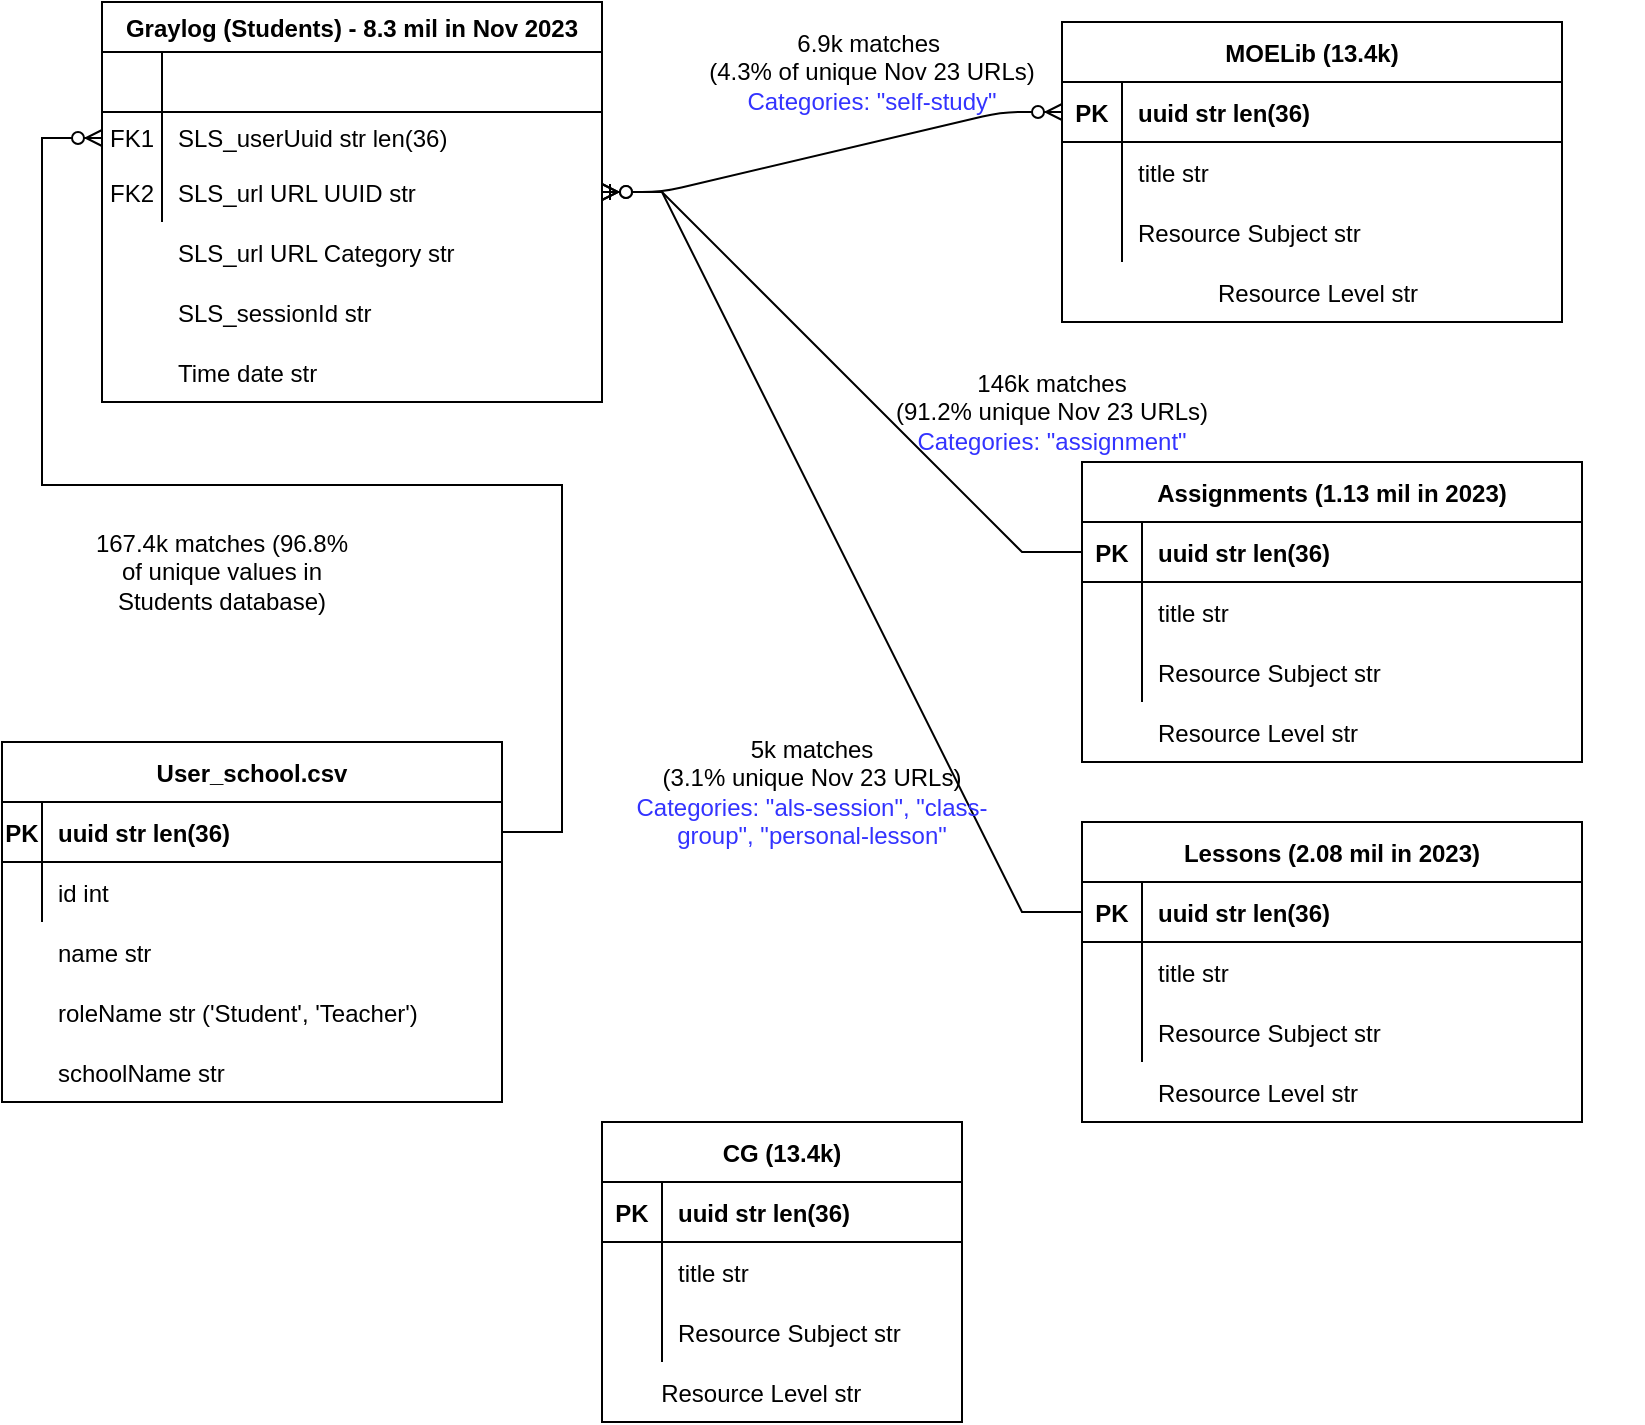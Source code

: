 <mxfile version="24.7.7" pages="2">
  <diagram id="R2lEEEUBdFMjLlhIrx00" name="Page-1">
    <mxGraphModel dx="1434" dy="746" grid="1" gridSize="10" guides="1" tooltips="1" connect="1" arrows="1" fold="1" page="1" pageScale="1" pageWidth="850" pageHeight="1100" math="0" shadow="0" extFonts="Permanent Marker^https://fonts.googleapis.com/css?family=Permanent+Marker">
      <root>
        <mxCell id="0" />
        <mxCell id="1" parent="0" />
        <mxCell id="C-vyLk0tnHw3VtMMgP7b-12" value="" style="edgeStyle=entityRelationEdgeStyle;endArrow=ERzeroToMany;startArrow=ERone;endFill=1;startFill=0;exitX=1;exitY=0.5;exitDx=0;exitDy=0;" parent="1" source="C-vyLk0tnHw3VtMMgP7b-9" target="C-vyLk0tnHw3VtMMgP7b-14" edge="1">
          <mxGeometry width="100" height="100" relative="1" as="geometry">
            <mxPoint x="70" y="180" as="sourcePoint" />
            <mxPoint x="500" y="220" as="targetPoint" />
          </mxGeometry>
        </mxCell>
        <mxCell id="C-vyLk0tnHw3VtMMgP7b-2" value="Graylog (Students) - 8.3 mil in Nov 2023" style="shape=table;startSize=25;container=1;collapsible=1;childLayout=tableLayout;fixedRows=1;rowLines=0;fontStyle=1;align=center;resizeLast=1;" parent="1" vertex="1">
          <mxGeometry x="80" y="20" width="250" height="200" as="geometry" />
        </mxCell>
        <mxCell id="C-vyLk0tnHw3VtMMgP7b-3" value="" style="shape=partialRectangle;collapsible=0;dropTarget=0;pointerEvents=0;fillColor=none;points=[[0,0.5],[1,0.5]];portConstraint=eastwest;top=0;left=0;right=0;bottom=1;" parent="C-vyLk0tnHw3VtMMgP7b-2" vertex="1">
          <mxGeometry y="25" width="250" height="30" as="geometry" />
        </mxCell>
        <mxCell id="C-vyLk0tnHw3VtMMgP7b-4" value="" style="shape=partialRectangle;overflow=hidden;connectable=0;fillColor=none;top=0;left=0;bottom=0;right=0;fontStyle=1;" parent="C-vyLk0tnHw3VtMMgP7b-3" vertex="1">
          <mxGeometry width="30" height="30" as="geometry">
            <mxRectangle width="30" height="30" as="alternateBounds" />
          </mxGeometry>
        </mxCell>
        <mxCell id="C-vyLk0tnHw3VtMMgP7b-5" value="" style="shape=partialRectangle;overflow=hidden;connectable=0;fillColor=none;top=0;left=0;bottom=0;right=0;align=left;spacingLeft=6;fontStyle=5;" parent="C-vyLk0tnHw3VtMMgP7b-3" vertex="1">
          <mxGeometry x="30" width="220" height="30" as="geometry">
            <mxRectangle width="220" height="30" as="alternateBounds" />
          </mxGeometry>
        </mxCell>
        <mxCell id="C-vyLk0tnHw3VtMMgP7b-6" value="" style="shape=partialRectangle;collapsible=0;dropTarget=0;pointerEvents=0;fillColor=none;points=[[0,0.5],[1,0.5]];portConstraint=eastwest;top=0;left=0;right=0;bottom=0;" parent="C-vyLk0tnHw3VtMMgP7b-2" vertex="1">
          <mxGeometry y="55" width="250" height="25" as="geometry" />
        </mxCell>
        <mxCell id="C-vyLk0tnHw3VtMMgP7b-7" value="FK1" style="shape=partialRectangle;overflow=hidden;connectable=0;fillColor=none;top=0;left=0;bottom=0;right=0;" parent="C-vyLk0tnHw3VtMMgP7b-6" vertex="1">
          <mxGeometry width="30" height="25" as="geometry">
            <mxRectangle width="30" height="25" as="alternateBounds" />
          </mxGeometry>
        </mxCell>
        <mxCell id="C-vyLk0tnHw3VtMMgP7b-8" value="SLS_userUuid str len(36)" style="shape=partialRectangle;overflow=hidden;connectable=0;fillColor=none;top=0;left=0;bottom=0;right=0;align=left;spacingLeft=6;" parent="C-vyLk0tnHw3VtMMgP7b-6" vertex="1">
          <mxGeometry x="30" width="220" height="25" as="geometry">
            <mxRectangle width="220" height="25" as="alternateBounds" />
          </mxGeometry>
        </mxCell>
        <mxCell id="C-vyLk0tnHw3VtMMgP7b-9" value="" style="shape=partialRectangle;collapsible=0;dropTarget=0;pointerEvents=0;fillColor=none;points=[[0,0.5],[1,0.5]];portConstraint=eastwest;top=0;left=0;right=0;bottom=0;" parent="C-vyLk0tnHw3VtMMgP7b-2" vertex="1">
          <mxGeometry y="80" width="250" height="30" as="geometry" />
        </mxCell>
        <mxCell id="C-vyLk0tnHw3VtMMgP7b-10" value="FK2" style="shape=partialRectangle;overflow=hidden;connectable=0;fillColor=none;top=0;left=0;bottom=0;right=0;" parent="C-vyLk0tnHw3VtMMgP7b-9" vertex="1">
          <mxGeometry width="30" height="30" as="geometry">
            <mxRectangle width="30" height="30" as="alternateBounds" />
          </mxGeometry>
        </mxCell>
        <mxCell id="C-vyLk0tnHw3VtMMgP7b-11" value="SLS_url URL UUID str" style="shape=partialRectangle;overflow=hidden;connectable=0;fillColor=none;top=0;left=0;bottom=0;right=0;align=left;spacingLeft=6;" parent="C-vyLk0tnHw3VtMMgP7b-9" vertex="1">
          <mxGeometry x="30" width="220" height="30" as="geometry">
            <mxRectangle width="220" height="30" as="alternateBounds" />
          </mxGeometry>
        </mxCell>
        <mxCell id="UngdxI9Ht1jqLDIl4056-7" value="" style="group" parent="1" vertex="1" connectable="0">
          <mxGeometry x="30" y="390" width="250" height="180" as="geometry" />
        </mxCell>
        <mxCell id="C-vyLk0tnHw3VtMMgP7b-23" value="User_school.csv" style="shape=table;startSize=30;container=1;collapsible=1;childLayout=tableLayout;fixedRows=1;rowLines=0;fontStyle=1;align=center;resizeLast=1;" parent="UngdxI9Ht1jqLDIl4056-7" vertex="1">
          <mxGeometry width="250" height="180" as="geometry" />
        </mxCell>
        <mxCell id="C-vyLk0tnHw3VtMMgP7b-24" value="" style="shape=partialRectangle;collapsible=0;dropTarget=0;pointerEvents=0;fillColor=none;points=[[0,0.5],[1,0.5]];portConstraint=eastwest;top=0;left=0;right=0;bottom=1;" parent="C-vyLk0tnHw3VtMMgP7b-23" vertex="1">
          <mxGeometry y="30" width="250" height="30" as="geometry" />
        </mxCell>
        <mxCell id="C-vyLk0tnHw3VtMMgP7b-25" value="PK" style="shape=partialRectangle;overflow=hidden;connectable=0;fillColor=none;top=0;left=0;bottom=0;right=0;fontStyle=1;" parent="C-vyLk0tnHw3VtMMgP7b-24" vertex="1">
          <mxGeometry width="20" height="30" as="geometry">
            <mxRectangle width="20" height="30" as="alternateBounds" />
          </mxGeometry>
        </mxCell>
        <mxCell id="C-vyLk0tnHw3VtMMgP7b-26" value="uuid str len(36)" style="shape=partialRectangle;overflow=hidden;connectable=0;fillColor=none;top=0;left=0;bottom=0;right=0;align=left;spacingLeft=6;fontStyle=1;" parent="C-vyLk0tnHw3VtMMgP7b-24" vertex="1">
          <mxGeometry x="20" width="230" height="30" as="geometry">
            <mxRectangle width="230" height="30" as="alternateBounds" />
          </mxGeometry>
        </mxCell>
        <mxCell id="C-vyLk0tnHw3VtMMgP7b-27" value="" style="shape=partialRectangle;collapsible=0;dropTarget=0;pointerEvents=0;fillColor=none;points=[[0,0.5],[1,0.5]];portConstraint=eastwest;top=0;left=0;right=0;bottom=0;" parent="C-vyLk0tnHw3VtMMgP7b-23" vertex="1">
          <mxGeometry y="60" width="250" height="30" as="geometry" />
        </mxCell>
        <mxCell id="C-vyLk0tnHw3VtMMgP7b-28" value="" style="shape=partialRectangle;overflow=hidden;connectable=0;fillColor=none;top=0;left=0;bottom=0;right=0;" parent="C-vyLk0tnHw3VtMMgP7b-27" vertex="1">
          <mxGeometry width="20" height="30" as="geometry">
            <mxRectangle width="20" height="30" as="alternateBounds" />
          </mxGeometry>
        </mxCell>
        <mxCell id="C-vyLk0tnHw3VtMMgP7b-29" value="id int" style="shape=partialRectangle;overflow=hidden;connectable=0;fillColor=none;top=0;left=0;bottom=0;right=0;align=left;spacingLeft=6;" parent="C-vyLk0tnHw3VtMMgP7b-27" vertex="1">
          <mxGeometry x="20" width="230" height="30" as="geometry">
            <mxRectangle width="230" height="30" as="alternateBounds" />
          </mxGeometry>
        </mxCell>
        <mxCell id="UngdxI9Ht1jqLDIl4056-4" value="name str" style="shape=partialRectangle;overflow=hidden;connectable=0;fillColor=none;top=0;left=0;bottom=0;right=0;align=left;spacingLeft=6;" parent="UngdxI9Ht1jqLDIl4056-7" vertex="1">
          <mxGeometry x="20" y="90" width="220" height="30" as="geometry">
            <mxRectangle width="220" height="30" as="alternateBounds" />
          </mxGeometry>
        </mxCell>
        <mxCell id="UngdxI9Ht1jqLDIl4056-5" value="roleName str (&#39;Student&#39;, &#39;Teacher&#39;)" style="shape=partialRectangle;overflow=hidden;connectable=0;fillColor=none;top=0;left=0;bottom=0;right=0;align=left;spacingLeft=6;" parent="UngdxI9Ht1jqLDIl4056-7" vertex="1">
          <mxGeometry x="20" y="120" width="220" height="30" as="geometry">
            <mxRectangle width="220" height="30" as="alternateBounds" />
          </mxGeometry>
        </mxCell>
        <mxCell id="UngdxI9Ht1jqLDIl4056-6" value="schoolName str" style="shape=partialRectangle;overflow=hidden;connectable=0;fillColor=none;top=0;left=0;bottom=0;right=0;align=left;spacingLeft=6;" parent="UngdxI9Ht1jqLDIl4056-7" vertex="1">
          <mxGeometry x="20" y="150" width="220" height="30" as="geometry">
            <mxRectangle width="220" height="30" as="alternateBounds" />
          </mxGeometry>
        </mxCell>
        <mxCell id="UngdxI9Ht1jqLDIl4056-8" value="" style="shape=partialRectangle;overflow=hidden;connectable=0;fillColor=none;top=0;left=0;bottom=0;right=0;" parent="1" vertex="1">
          <mxGeometry x="80" y="130" width="30" height="30" as="geometry">
            <mxRectangle width="30" height="30" as="alternateBounds" />
          </mxGeometry>
        </mxCell>
        <mxCell id="UngdxI9Ht1jqLDIl4056-9" value="SLS_url URL Category str" style="shape=partialRectangle;overflow=hidden;connectable=0;fillColor=none;top=0;left=0;bottom=0;right=0;align=left;spacingLeft=6;" parent="1" vertex="1">
          <mxGeometry x="110" y="130" width="220" height="30" as="geometry">
            <mxRectangle width="220" height="30" as="alternateBounds" />
          </mxGeometry>
        </mxCell>
        <mxCell id="UngdxI9Ht1jqLDIl4056-10" value="" style="shape=partialRectangle;overflow=hidden;connectable=0;fillColor=none;top=0;left=0;bottom=0;right=0;" parent="1" vertex="1">
          <mxGeometry x="80" y="160" width="30" height="30" as="geometry">
            <mxRectangle width="30" height="30" as="alternateBounds" />
          </mxGeometry>
        </mxCell>
        <mxCell id="UngdxI9Ht1jqLDIl4056-11" value="SLS_sessionId str" style="shape=partialRectangle;overflow=hidden;connectable=0;fillColor=none;top=0;left=0;bottom=0;right=0;align=left;spacingLeft=6;" parent="1" vertex="1">
          <mxGeometry x="110" y="160" width="220" height="30" as="geometry">
            <mxRectangle width="220" height="30" as="alternateBounds" />
          </mxGeometry>
        </mxCell>
        <mxCell id="UngdxI9Ht1jqLDIl4056-12" value="" style="shape=partialRectangle;overflow=hidden;connectable=0;fillColor=none;top=0;left=0;bottom=0;right=0;" parent="1" vertex="1">
          <mxGeometry x="80" y="190" width="30" height="30" as="geometry">
            <mxRectangle width="30" height="30" as="alternateBounds" />
          </mxGeometry>
        </mxCell>
        <mxCell id="UngdxI9Ht1jqLDIl4056-13" value="Time date str " style="shape=partialRectangle;overflow=hidden;connectable=0;fillColor=none;top=0;left=0;bottom=0;right=0;align=left;spacingLeft=6;" parent="1" vertex="1">
          <mxGeometry x="110" y="190" width="220" height="30" as="geometry">
            <mxRectangle width="220" height="30" as="alternateBounds" />
          </mxGeometry>
        </mxCell>
        <mxCell id="UngdxI9Ht1jqLDIl4056-14" value="" style="shape=partialRectangle;overflow=hidden;connectable=0;fillColor=none;top=0;left=0;bottom=0;right=0;" parent="1" vertex="1">
          <mxGeometry x="80" y="220" width="30" height="30" as="geometry">
            <mxRectangle width="30" height="30" as="alternateBounds" />
          </mxGeometry>
        </mxCell>
        <mxCell id="UngdxI9Ht1jqLDIl4056-16" value="167.4k matches (96.8% of unique values in Students database)" style="text;html=1;align=center;verticalAlign=middle;whiteSpace=wrap;rounded=0;" parent="1" vertex="1">
          <mxGeometry x="70" y="290" width="140" height="30" as="geometry" />
        </mxCell>
        <mxCell id="UngdxI9Ht1jqLDIl4056-19" value="" style="group" parent="1" vertex="1" connectable="0">
          <mxGeometry x="600" y="30" width="250" height="150" as="geometry" />
        </mxCell>
        <mxCell id="C-vyLk0tnHw3VtMMgP7b-13" value="MOELib (13.4k)" style="shape=table;startSize=30;container=1;collapsible=1;childLayout=tableLayout;fixedRows=1;rowLines=0;fontStyle=1;align=center;resizeLast=1;" parent="UngdxI9Ht1jqLDIl4056-19" vertex="1">
          <mxGeometry x="-40" width="250" height="150" as="geometry" />
        </mxCell>
        <mxCell id="C-vyLk0tnHw3VtMMgP7b-14" value="" style="shape=partialRectangle;collapsible=0;dropTarget=0;pointerEvents=0;fillColor=none;points=[[0,0.5],[1,0.5]];portConstraint=eastwest;top=0;left=0;right=0;bottom=1;" parent="C-vyLk0tnHw3VtMMgP7b-13" vertex="1">
          <mxGeometry y="30" width="250" height="30" as="geometry" />
        </mxCell>
        <mxCell id="C-vyLk0tnHw3VtMMgP7b-15" value="PK" style="shape=partialRectangle;overflow=hidden;connectable=0;fillColor=none;top=0;left=0;bottom=0;right=0;fontStyle=1;" parent="C-vyLk0tnHw3VtMMgP7b-14" vertex="1">
          <mxGeometry width="30" height="30" as="geometry">
            <mxRectangle width="30" height="30" as="alternateBounds" />
          </mxGeometry>
        </mxCell>
        <mxCell id="C-vyLk0tnHw3VtMMgP7b-16" value="uuid str len(36)" style="shape=partialRectangle;overflow=hidden;connectable=0;fillColor=none;top=0;left=0;bottom=0;right=0;align=left;spacingLeft=6;fontStyle=1;" parent="C-vyLk0tnHw3VtMMgP7b-14" vertex="1">
          <mxGeometry x="30" width="220" height="30" as="geometry">
            <mxRectangle width="220" height="30" as="alternateBounds" />
          </mxGeometry>
        </mxCell>
        <mxCell id="C-vyLk0tnHw3VtMMgP7b-17" value="" style="shape=partialRectangle;collapsible=0;dropTarget=0;pointerEvents=0;fillColor=none;points=[[0,0.5],[1,0.5]];portConstraint=eastwest;top=0;left=0;right=0;bottom=0;" parent="C-vyLk0tnHw3VtMMgP7b-13" vertex="1">
          <mxGeometry y="60" width="250" height="30" as="geometry" />
        </mxCell>
        <mxCell id="C-vyLk0tnHw3VtMMgP7b-18" value="" style="shape=partialRectangle;overflow=hidden;connectable=0;fillColor=none;top=0;left=0;bottom=0;right=0;" parent="C-vyLk0tnHw3VtMMgP7b-17" vertex="1">
          <mxGeometry width="30" height="30" as="geometry">
            <mxRectangle width="30" height="30" as="alternateBounds" />
          </mxGeometry>
        </mxCell>
        <mxCell id="C-vyLk0tnHw3VtMMgP7b-19" value="title str" style="shape=partialRectangle;overflow=hidden;connectable=0;fillColor=none;top=0;left=0;bottom=0;right=0;align=left;spacingLeft=6;" parent="C-vyLk0tnHw3VtMMgP7b-17" vertex="1">
          <mxGeometry x="30" width="220" height="30" as="geometry">
            <mxRectangle width="220" height="30" as="alternateBounds" />
          </mxGeometry>
        </mxCell>
        <mxCell id="C-vyLk0tnHw3VtMMgP7b-20" value="" style="shape=partialRectangle;collapsible=0;dropTarget=0;pointerEvents=0;fillColor=none;points=[[0,0.5],[1,0.5]];portConstraint=eastwest;top=0;left=0;right=0;bottom=0;" parent="C-vyLk0tnHw3VtMMgP7b-13" vertex="1">
          <mxGeometry y="90" width="250" height="30" as="geometry" />
        </mxCell>
        <mxCell id="C-vyLk0tnHw3VtMMgP7b-21" value="" style="shape=partialRectangle;overflow=hidden;connectable=0;fillColor=none;top=0;left=0;bottom=0;right=0;" parent="C-vyLk0tnHw3VtMMgP7b-20" vertex="1">
          <mxGeometry width="30" height="30" as="geometry">
            <mxRectangle width="30" height="30" as="alternateBounds" />
          </mxGeometry>
        </mxCell>
        <mxCell id="C-vyLk0tnHw3VtMMgP7b-22" value="Resource Subject str" style="shape=partialRectangle;overflow=hidden;connectable=0;fillColor=none;top=0;left=0;bottom=0;right=0;align=left;spacingLeft=6;" parent="C-vyLk0tnHw3VtMMgP7b-20" vertex="1">
          <mxGeometry x="30" width="220" height="30" as="geometry">
            <mxRectangle width="220" height="30" as="alternateBounds" />
          </mxGeometry>
        </mxCell>
        <mxCell id="UngdxI9Ht1jqLDIl4056-17" value="" style="shape=partialRectangle;overflow=hidden;connectable=0;fillColor=none;top=0;left=0;bottom=0;right=0;" parent="UngdxI9Ht1jqLDIl4056-19" vertex="1">
          <mxGeometry y="120" width="30" height="30" as="geometry">
            <mxRectangle width="30" height="30" as="alternateBounds" />
          </mxGeometry>
        </mxCell>
        <mxCell id="UngdxI9Ht1jqLDIl4056-18" value="Resource Level str" style="shape=partialRectangle;overflow=hidden;connectable=0;fillColor=none;top=0;left=0;bottom=0;right=0;align=left;spacingLeft=6;" parent="UngdxI9Ht1jqLDIl4056-19" vertex="1">
          <mxGeometry x="30" y="120" width="220" height="30" as="geometry">
            <mxRectangle width="220" height="30" as="alternateBounds" />
          </mxGeometry>
        </mxCell>
        <mxCell id="UngdxI9Ht1jqLDIl4056-20" value="" style="group" parent="1" vertex="1" connectable="0">
          <mxGeometry x="500" y="250" width="250" height="150" as="geometry" />
        </mxCell>
        <mxCell id="UngdxI9Ht1jqLDIl4056-31" value="" style="shape=partialRectangle;overflow=hidden;connectable=0;fillColor=none;top=0;left=0;bottom=0;right=0;" parent="UngdxI9Ht1jqLDIl4056-20" vertex="1">
          <mxGeometry y="120" width="30" height="30" as="geometry">
            <mxRectangle width="30" height="30" as="alternateBounds" />
          </mxGeometry>
        </mxCell>
        <mxCell id="UngdxI9Ht1jqLDIl4056-56" value="" style="group" parent="UngdxI9Ht1jqLDIl4056-20" vertex="1" connectable="0">
          <mxGeometry x="70" width="250" height="150" as="geometry" />
        </mxCell>
        <mxCell id="UngdxI9Ht1jqLDIl4056-21" value="Assignments (1.13 mil in 2023)" style="shape=table;startSize=30;container=1;collapsible=1;childLayout=tableLayout;fixedRows=1;rowLines=0;fontStyle=1;align=center;resizeLast=1;" parent="UngdxI9Ht1jqLDIl4056-56" vertex="1">
          <mxGeometry width="250" height="150" as="geometry" />
        </mxCell>
        <mxCell id="UngdxI9Ht1jqLDIl4056-22" value="" style="shape=partialRectangle;collapsible=0;dropTarget=0;pointerEvents=0;fillColor=none;points=[[0,0.5],[1,0.5]];portConstraint=eastwest;top=0;left=0;right=0;bottom=1;" parent="UngdxI9Ht1jqLDIl4056-21" vertex="1">
          <mxGeometry y="30" width="250" height="30" as="geometry" />
        </mxCell>
        <mxCell id="UngdxI9Ht1jqLDIl4056-23" value="PK" style="shape=partialRectangle;overflow=hidden;connectable=0;fillColor=none;top=0;left=0;bottom=0;right=0;fontStyle=1;" parent="UngdxI9Ht1jqLDIl4056-22" vertex="1">
          <mxGeometry width="30" height="30" as="geometry">
            <mxRectangle width="30" height="30" as="alternateBounds" />
          </mxGeometry>
        </mxCell>
        <mxCell id="UngdxI9Ht1jqLDIl4056-24" value="uuid str len(36)" style="shape=partialRectangle;overflow=hidden;connectable=0;fillColor=none;top=0;left=0;bottom=0;right=0;align=left;spacingLeft=6;fontStyle=1;" parent="UngdxI9Ht1jqLDIl4056-22" vertex="1">
          <mxGeometry x="30" width="220" height="30" as="geometry">
            <mxRectangle width="220" height="30" as="alternateBounds" />
          </mxGeometry>
        </mxCell>
        <mxCell id="UngdxI9Ht1jqLDIl4056-25" value="" style="shape=partialRectangle;collapsible=0;dropTarget=0;pointerEvents=0;fillColor=none;points=[[0,0.5],[1,0.5]];portConstraint=eastwest;top=0;left=0;right=0;bottom=0;" parent="UngdxI9Ht1jqLDIl4056-21" vertex="1">
          <mxGeometry y="60" width="250" height="30" as="geometry" />
        </mxCell>
        <mxCell id="UngdxI9Ht1jqLDIl4056-26" value="" style="shape=partialRectangle;overflow=hidden;connectable=0;fillColor=none;top=0;left=0;bottom=0;right=0;" parent="UngdxI9Ht1jqLDIl4056-25" vertex="1">
          <mxGeometry width="30" height="30" as="geometry">
            <mxRectangle width="30" height="30" as="alternateBounds" />
          </mxGeometry>
        </mxCell>
        <mxCell id="UngdxI9Ht1jqLDIl4056-27" value="title str" style="shape=partialRectangle;overflow=hidden;connectable=0;fillColor=none;top=0;left=0;bottom=0;right=0;align=left;spacingLeft=6;" parent="UngdxI9Ht1jqLDIl4056-25" vertex="1">
          <mxGeometry x="30" width="220" height="30" as="geometry">
            <mxRectangle width="220" height="30" as="alternateBounds" />
          </mxGeometry>
        </mxCell>
        <mxCell id="UngdxI9Ht1jqLDIl4056-28" value="" style="shape=partialRectangle;collapsible=0;dropTarget=0;pointerEvents=0;fillColor=none;points=[[0,0.5],[1,0.5]];portConstraint=eastwest;top=0;left=0;right=0;bottom=0;" parent="UngdxI9Ht1jqLDIl4056-21" vertex="1">
          <mxGeometry y="90" width="250" height="30" as="geometry" />
        </mxCell>
        <mxCell id="UngdxI9Ht1jqLDIl4056-29" value="" style="shape=partialRectangle;overflow=hidden;connectable=0;fillColor=none;top=0;left=0;bottom=0;right=0;" parent="UngdxI9Ht1jqLDIl4056-28" vertex="1">
          <mxGeometry width="30" height="30" as="geometry">
            <mxRectangle width="30" height="30" as="alternateBounds" />
          </mxGeometry>
        </mxCell>
        <mxCell id="UngdxI9Ht1jqLDIl4056-30" value="Resource Subject str" style="shape=partialRectangle;overflow=hidden;connectable=0;fillColor=none;top=0;left=0;bottom=0;right=0;align=left;spacingLeft=6;" parent="UngdxI9Ht1jqLDIl4056-28" vertex="1">
          <mxGeometry x="30" width="220" height="30" as="geometry">
            <mxRectangle width="220" height="30" as="alternateBounds" />
          </mxGeometry>
        </mxCell>
        <mxCell id="UngdxI9Ht1jqLDIl4056-32" value="Resource Level str" style="shape=partialRectangle;overflow=hidden;connectable=0;fillColor=none;top=0;left=0;bottom=0;right=0;align=left;spacingLeft=6;" parent="UngdxI9Ht1jqLDIl4056-56" vertex="1">
          <mxGeometry x="30" y="120" width="220" height="30" as="geometry">
            <mxRectangle width="220" height="30" as="alternateBounds" />
          </mxGeometry>
        </mxCell>
        <mxCell id="UngdxI9Ht1jqLDIl4056-38" value="6.9k matches&amp;nbsp;&lt;div&gt;(4.3% of unique Nov 23 URLs)&lt;div&gt;&lt;font color=&quot;#3333ff&quot;&gt;Categories: &quot;self-study&quot;&lt;/font&gt;&lt;/div&gt;&lt;/div&gt;" style="text;html=1;align=center;verticalAlign=middle;whiteSpace=wrap;rounded=0;" parent="1" vertex="1">
          <mxGeometry x="370" y="40" width="190" height="30" as="geometry" />
        </mxCell>
        <mxCell id="UngdxI9Ht1jqLDIl4056-41" value="" style="group" parent="1" vertex="1" connectable="0">
          <mxGeometry x="330" y="580" width="180" height="150" as="geometry" />
        </mxCell>
        <mxCell id="UngdxI9Ht1jqLDIl4056-42" value="CG (13.4k)" style="shape=table;startSize=30;container=1;collapsible=1;childLayout=tableLayout;fixedRows=1;rowLines=0;fontStyle=1;align=center;resizeLast=1;" parent="UngdxI9Ht1jqLDIl4056-41" vertex="1">
          <mxGeometry width="180" height="150" as="geometry" />
        </mxCell>
        <mxCell id="UngdxI9Ht1jqLDIl4056-43" value="" style="shape=partialRectangle;collapsible=0;dropTarget=0;pointerEvents=0;fillColor=none;points=[[0,0.5],[1,0.5]];portConstraint=eastwest;top=0;left=0;right=0;bottom=1;" parent="UngdxI9Ht1jqLDIl4056-42" vertex="1">
          <mxGeometry y="30" width="180" height="30" as="geometry" />
        </mxCell>
        <mxCell id="UngdxI9Ht1jqLDIl4056-44" value="PK" style="shape=partialRectangle;overflow=hidden;connectable=0;fillColor=none;top=0;left=0;bottom=0;right=0;fontStyle=1;" parent="UngdxI9Ht1jqLDIl4056-43" vertex="1">
          <mxGeometry width="30" height="30" as="geometry">
            <mxRectangle width="30" height="30" as="alternateBounds" />
          </mxGeometry>
        </mxCell>
        <mxCell id="UngdxI9Ht1jqLDIl4056-45" value="uuid str len(36)" style="shape=partialRectangle;overflow=hidden;connectable=0;fillColor=none;top=0;left=0;bottom=0;right=0;align=left;spacingLeft=6;fontStyle=1;" parent="UngdxI9Ht1jqLDIl4056-43" vertex="1">
          <mxGeometry x="30" width="150" height="30" as="geometry">
            <mxRectangle width="150" height="30" as="alternateBounds" />
          </mxGeometry>
        </mxCell>
        <mxCell id="UngdxI9Ht1jqLDIl4056-46" value="" style="shape=partialRectangle;collapsible=0;dropTarget=0;pointerEvents=0;fillColor=none;points=[[0,0.5],[1,0.5]];portConstraint=eastwest;top=0;left=0;right=0;bottom=0;" parent="UngdxI9Ht1jqLDIl4056-42" vertex="1">
          <mxGeometry y="60" width="180" height="30" as="geometry" />
        </mxCell>
        <mxCell id="UngdxI9Ht1jqLDIl4056-47" value="" style="shape=partialRectangle;overflow=hidden;connectable=0;fillColor=none;top=0;left=0;bottom=0;right=0;" parent="UngdxI9Ht1jqLDIl4056-46" vertex="1">
          <mxGeometry width="30" height="30" as="geometry">
            <mxRectangle width="30" height="30" as="alternateBounds" />
          </mxGeometry>
        </mxCell>
        <mxCell id="UngdxI9Ht1jqLDIl4056-48" value="title str" style="shape=partialRectangle;overflow=hidden;connectable=0;fillColor=none;top=0;left=0;bottom=0;right=0;align=left;spacingLeft=6;" parent="UngdxI9Ht1jqLDIl4056-46" vertex="1">
          <mxGeometry x="30" width="150" height="30" as="geometry">
            <mxRectangle width="150" height="30" as="alternateBounds" />
          </mxGeometry>
        </mxCell>
        <mxCell id="UngdxI9Ht1jqLDIl4056-49" value="" style="shape=partialRectangle;collapsible=0;dropTarget=0;pointerEvents=0;fillColor=none;points=[[0,0.5],[1,0.5]];portConstraint=eastwest;top=0;left=0;right=0;bottom=0;" parent="UngdxI9Ht1jqLDIl4056-42" vertex="1">
          <mxGeometry y="90" width="180" height="30" as="geometry" />
        </mxCell>
        <mxCell id="UngdxI9Ht1jqLDIl4056-50" value="" style="shape=partialRectangle;overflow=hidden;connectable=0;fillColor=none;top=0;left=0;bottom=0;right=0;" parent="UngdxI9Ht1jqLDIl4056-49" vertex="1">
          <mxGeometry width="30" height="30" as="geometry">
            <mxRectangle width="30" height="30" as="alternateBounds" />
          </mxGeometry>
        </mxCell>
        <mxCell id="UngdxI9Ht1jqLDIl4056-51" value="Resource Subject str" style="shape=partialRectangle;overflow=hidden;connectable=0;fillColor=none;top=0;left=0;bottom=0;right=0;align=left;spacingLeft=6;" parent="UngdxI9Ht1jqLDIl4056-49" vertex="1">
          <mxGeometry x="30" width="150" height="30" as="geometry">
            <mxRectangle width="150" height="30" as="alternateBounds" />
          </mxGeometry>
        </mxCell>
        <mxCell id="UngdxI9Ht1jqLDIl4056-52" value="" style="shape=partialRectangle;overflow=hidden;connectable=0;fillColor=none;top=0;left=0;bottom=0;right=0;" parent="UngdxI9Ht1jqLDIl4056-41" vertex="1">
          <mxGeometry y="120" width="21.6" height="30" as="geometry">
            <mxRectangle width="30" height="30" as="alternateBounds" />
          </mxGeometry>
        </mxCell>
        <mxCell id="UngdxI9Ht1jqLDIl4056-53" value="Resource Level str" style="shape=partialRectangle;overflow=hidden;connectable=0;fillColor=none;top=0;left=0;bottom=0;right=0;align=left;spacingLeft=6;" parent="UngdxI9Ht1jqLDIl4056-41" vertex="1">
          <mxGeometry x="21.6" y="120" width="158.4" height="30" as="geometry">
            <mxRectangle width="220" height="30" as="alternateBounds" />
          </mxGeometry>
        </mxCell>
        <mxCell id="UngdxI9Ht1jqLDIl4056-55" value="" style="edgeStyle=entityRelationEdgeStyle;fontSize=12;html=1;endArrow=ERzeroToMany;endFill=1;rounded=0;exitX=0;exitY=0.5;exitDx=0;exitDy=0;entryX=1;entryY=0.5;entryDx=0;entryDy=0;" parent="1" source="UngdxI9Ht1jqLDIl4056-22" target="C-vyLk0tnHw3VtMMgP7b-9" edge="1">
          <mxGeometry width="100" height="100" relative="1" as="geometry">
            <mxPoint x="490" y="290" as="sourcePoint" />
            <mxPoint x="370" y="270" as="targetPoint" />
          </mxGeometry>
        </mxCell>
        <mxCell id="UngdxI9Ht1jqLDIl4056-57" value="" style="group" parent="1" vertex="1" connectable="0">
          <mxGeometry x="570" y="430" width="250" height="150" as="geometry" />
        </mxCell>
        <mxCell id="UngdxI9Ht1jqLDIl4056-58" value="Lessons (2.08 mil in 2023)" style="shape=table;startSize=30;container=1;collapsible=1;childLayout=tableLayout;fixedRows=1;rowLines=0;fontStyle=1;align=center;resizeLast=1;" parent="UngdxI9Ht1jqLDIl4056-57" vertex="1">
          <mxGeometry width="250" height="150" as="geometry" />
        </mxCell>
        <mxCell id="UngdxI9Ht1jqLDIl4056-59" value="" style="shape=partialRectangle;collapsible=0;dropTarget=0;pointerEvents=0;fillColor=none;points=[[0,0.5],[1,0.5]];portConstraint=eastwest;top=0;left=0;right=0;bottom=1;" parent="UngdxI9Ht1jqLDIl4056-58" vertex="1">
          <mxGeometry y="30" width="250" height="30" as="geometry" />
        </mxCell>
        <mxCell id="UngdxI9Ht1jqLDIl4056-60" value="PK" style="shape=partialRectangle;overflow=hidden;connectable=0;fillColor=none;top=0;left=0;bottom=0;right=0;fontStyle=1;" parent="UngdxI9Ht1jqLDIl4056-59" vertex="1">
          <mxGeometry width="30" height="30" as="geometry">
            <mxRectangle width="30" height="30" as="alternateBounds" />
          </mxGeometry>
        </mxCell>
        <mxCell id="UngdxI9Ht1jqLDIl4056-61" value="uuid str len(36)" style="shape=partialRectangle;overflow=hidden;connectable=0;fillColor=none;top=0;left=0;bottom=0;right=0;align=left;spacingLeft=6;fontStyle=1;" parent="UngdxI9Ht1jqLDIl4056-59" vertex="1">
          <mxGeometry x="30" width="220" height="30" as="geometry">
            <mxRectangle width="220" height="30" as="alternateBounds" />
          </mxGeometry>
        </mxCell>
        <mxCell id="UngdxI9Ht1jqLDIl4056-62" value="" style="shape=partialRectangle;collapsible=0;dropTarget=0;pointerEvents=0;fillColor=none;points=[[0,0.5],[1,0.5]];portConstraint=eastwest;top=0;left=0;right=0;bottom=0;" parent="UngdxI9Ht1jqLDIl4056-58" vertex="1">
          <mxGeometry y="60" width="250" height="30" as="geometry" />
        </mxCell>
        <mxCell id="UngdxI9Ht1jqLDIl4056-63" value="" style="shape=partialRectangle;overflow=hidden;connectable=0;fillColor=none;top=0;left=0;bottom=0;right=0;" parent="UngdxI9Ht1jqLDIl4056-62" vertex="1">
          <mxGeometry width="30" height="30" as="geometry">
            <mxRectangle width="30" height="30" as="alternateBounds" />
          </mxGeometry>
        </mxCell>
        <mxCell id="UngdxI9Ht1jqLDIl4056-64" value="title str" style="shape=partialRectangle;overflow=hidden;connectable=0;fillColor=none;top=0;left=0;bottom=0;right=0;align=left;spacingLeft=6;" parent="UngdxI9Ht1jqLDIl4056-62" vertex="1">
          <mxGeometry x="30" width="220" height="30" as="geometry">
            <mxRectangle width="220" height="30" as="alternateBounds" />
          </mxGeometry>
        </mxCell>
        <mxCell id="UngdxI9Ht1jqLDIl4056-65" value="" style="shape=partialRectangle;collapsible=0;dropTarget=0;pointerEvents=0;fillColor=none;points=[[0,0.5],[1,0.5]];portConstraint=eastwest;top=0;left=0;right=0;bottom=0;" parent="UngdxI9Ht1jqLDIl4056-58" vertex="1">
          <mxGeometry y="90" width="250" height="30" as="geometry" />
        </mxCell>
        <mxCell id="UngdxI9Ht1jqLDIl4056-66" value="" style="shape=partialRectangle;overflow=hidden;connectable=0;fillColor=none;top=0;left=0;bottom=0;right=0;" parent="UngdxI9Ht1jqLDIl4056-65" vertex="1">
          <mxGeometry width="30" height="30" as="geometry">
            <mxRectangle width="30" height="30" as="alternateBounds" />
          </mxGeometry>
        </mxCell>
        <mxCell id="UngdxI9Ht1jqLDIl4056-67" value="Resource Subject str" style="shape=partialRectangle;overflow=hidden;connectable=0;fillColor=none;top=0;left=0;bottom=0;right=0;align=left;spacingLeft=6;" parent="UngdxI9Ht1jqLDIl4056-65" vertex="1">
          <mxGeometry x="30" width="220" height="30" as="geometry">
            <mxRectangle width="220" height="30" as="alternateBounds" />
          </mxGeometry>
        </mxCell>
        <mxCell id="UngdxI9Ht1jqLDIl4056-68" value="Resource Level str" style="shape=partialRectangle;overflow=hidden;connectable=0;fillColor=none;top=0;left=0;bottom=0;right=0;align=left;spacingLeft=6;" parent="UngdxI9Ht1jqLDIl4056-57" vertex="1">
          <mxGeometry x="30" y="120" width="220" height="30" as="geometry">
            <mxRectangle width="220" height="30" as="alternateBounds" />
          </mxGeometry>
        </mxCell>
        <mxCell id="UngdxI9Ht1jqLDIl4056-69" value="146k matches&lt;div&gt;(91.2% unique Nov 23 URLs)&lt;/div&gt;&lt;div&gt;&lt;font color=&quot;#3333ff&quot;&gt;Categories: &quot;assignment&quot;&lt;/font&gt;&lt;/div&gt;" style="text;html=1;align=center;verticalAlign=middle;whiteSpace=wrap;rounded=0;" parent="1" vertex="1">
          <mxGeometry x="460" y="210" width="190" height="30" as="geometry" />
        </mxCell>
        <mxCell id="UngdxI9Ht1jqLDIl4056-70" value="" style="edgeStyle=entityRelationEdgeStyle;fontSize=12;html=1;endArrow=ERzeroToMany;endFill=1;rounded=0;entryX=1;entryY=0.5;entryDx=0;entryDy=0;exitX=0;exitY=0.5;exitDx=0;exitDy=0;" parent="1" source="UngdxI9Ht1jqLDIl4056-59" target="C-vyLk0tnHw3VtMMgP7b-9" edge="1">
          <mxGeometry width="100" height="100" relative="1" as="geometry">
            <mxPoint x="270" y="370" as="sourcePoint" />
            <mxPoint x="370" y="270" as="targetPoint" />
          </mxGeometry>
        </mxCell>
        <mxCell id="UngdxI9Ht1jqLDIl4056-71" value="5k matches&lt;br&gt;&lt;div&gt;(3.1% unique Nov 23 URLs)&lt;/div&gt;&lt;div&gt;&lt;font color=&quot;#3333ff&quot;&gt;Categories: &quot;als-session&quot;, &quot;class-group&quot;, &quot;personal-lesson&quot;&lt;/font&gt;&lt;/div&gt;" style="text;html=1;align=center;verticalAlign=middle;whiteSpace=wrap;rounded=0;" parent="1" vertex="1">
          <mxGeometry x="340" y="400" width="190" height="30" as="geometry" />
        </mxCell>
        <mxCell id="UngdxI9Ht1jqLDIl4056-74" value="" style="edgeStyle=entityRelationEdgeStyle;fontSize=12;html=1;endArrow=ERzeroToMany;endFill=1;rounded=0;exitX=1;exitY=0.5;exitDx=0;exitDy=0;" parent="1" source="C-vyLk0tnHw3VtMMgP7b-24" edge="1">
          <mxGeometry width="100" height="100" relative="1" as="geometry">
            <mxPoint x="330" y="300" as="sourcePoint" />
            <mxPoint x="80" y="88" as="targetPoint" />
            <Array as="points">
              <mxPoint x="50" y="340" />
            </Array>
          </mxGeometry>
        </mxCell>
      </root>
    </mxGraphModel>
  </diagram>
  <diagram id="66Nz5Yuz72CB2eOSvGgN" name="Page-2">
    <mxGraphModel dx="1434" dy="746" grid="1" gridSize="10" guides="1" tooltips="1" connect="1" arrows="1" fold="1" page="1" pageScale="1" pageWidth="850" pageHeight="1100" math="0" shadow="0">
      <root>
        <mxCell id="0" />
        <mxCell id="1" parent="0" />
        <mxCell id="aHV0nNiVAXs4xFZMGVVD-1" value="" style="edgeStyle=entityRelationEdgeStyle;endArrow=ERzeroToMany;startArrow=ERone;endFill=1;startFill=0;exitX=1;exitY=0.5;exitDx=0;exitDy=0;" edge="1" parent="1" source="aHV0nNiVAXs4xFZMGVVD-9" target="aHV0nNiVAXs4xFZMGVVD-33">
          <mxGeometry width="100" height="100" relative="1" as="geometry">
            <mxPoint x="70" y="180" as="sourcePoint" />
            <mxPoint x="500" y="220" as="targetPoint" />
          </mxGeometry>
        </mxCell>
        <mxCell id="aHV0nNiVAXs4xFZMGVVD-2" value="Graylog (Teachers) - 1.18 mil in Nov 2023" style="shape=table;startSize=25;container=1;collapsible=1;childLayout=tableLayout;fixedRows=1;rowLines=0;fontStyle=1;align=center;resizeLast=1;" vertex="1" parent="1">
          <mxGeometry x="80" y="20" width="250" height="200" as="geometry" />
        </mxCell>
        <mxCell id="aHV0nNiVAXs4xFZMGVVD-3" value="" style="shape=partialRectangle;collapsible=0;dropTarget=0;pointerEvents=0;fillColor=none;points=[[0,0.5],[1,0.5]];portConstraint=eastwest;top=0;left=0;right=0;bottom=1;" vertex="1" parent="aHV0nNiVAXs4xFZMGVVD-2">
          <mxGeometry y="25" width="250" height="30" as="geometry" />
        </mxCell>
        <mxCell id="aHV0nNiVAXs4xFZMGVVD-4" value="" style="shape=partialRectangle;overflow=hidden;connectable=0;fillColor=none;top=0;left=0;bottom=0;right=0;fontStyle=1;" vertex="1" parent="aHV0nNiVAXs4xFZMGVVD-3">
          <mxGeometry width="30" height="30" as="geometry">
            <mxRectangle width="30" height="30" as="alternateBounds" />
          </mxGeometry>
        </mxCell>
        <mxCell id="aHV0nNiVAXs4xFZMGVVD-5" value="" style="shape=partialRectangle;overflow=hidden;connectable=0;fillColor=none;top=0;left=0;bottom=0;right=0;align=left;spacingLeft=6;fontStyle=5;" vertex="1" parent="aHV0nNiVAXs4xFZMGVVD-3">
          <mxGeometry x="30" width="220" height="30" as="geometry">
            <mxRectangle width="220" height="30" as="alternateBounds" />
          </mxGeometry>
        </mxCell>
        <mxCell id="aHV0nNiVAXs4xFZMGVVD-6" value="" style="shape=partialRectangle;collapsible=0;dropTarget=0;pointerEvents=0;fillColor=none;points=[[0,0.5],[1,0.5]];portConstraint=eastwest;top=0;left=0;right=0;bottom=0;" vertex="1" parent="aHV0nNiVAXs4xFZMGVVD-2">
          <mxGeometry y="55" width="250" height="25" as="geometry" />
        </mxCell>
        <mxCell id="aHV0nNiVAXs4xFZMGVVD-7" value="FK1" style="shape=partialRectangle;overflow=hidden;connectable=0;fillColor=none;top=0;left=0;bottom=0;right=0;" vertex="1" parent="aHV0nNiVAXs4xFZMGVVD-6">
          <mxGeometry width="30" height="25" as="geometry">
            <mxRectangle width="30" height="25" as="alternateBounds" />
          </mxGeometry>
        </mxCell>
        <mxCell id="aHV0nNiVAXs4xFZMGVVD-8" value="SLS_userUuid str len(36)" style="shape=partialRectangle;overflow=hidden;connectable=0;fillColor=none;top=0;left=0;bottom=0;right=0;align=left;spacingLeft=6;" vertex="1" parent="aHV0nNiVAXs4xFZMGVVD-6">
          <mxGeometry x="30" width="220" height="25" as="geometry">
            <mxRectangle width="220" height="25" as="alternateBounds" />
          </mxGeometry>
        </mxCell>
        <mxCell id="aHV0nNiVAXs4xFZMGVVD-9" value="" style="shape=partialRectangle;collapsible=0;dropTarget=0;pointerEvents=0;fillColor=none;points=[[0,0.5],[1,0.5]];portConstraint=eastwest;top=0;left=0;right=0;bottom=0;" vertex="1" parent="aHV0nNiVAXs4xFZMGVVD-2">
          <mxGeometry y="80" width="250" height="30" as="geometry" />
        </mxCell>
        <mxCell id="aHV0nNiVAXs4xFZMGVVD-10" value="FK2" style="shape=partialRectangle;overflow=hidden;connectable=0;fillColor=none;top=0;left=0;bottom=0;right=0;" vertex="1" parent="aHV0nNiVAXs4xFZMGVVD-9">
          <mxGeometry width="30" height="30" as="geometry">
            <mxRectangle width="30" height="30" as="alternateBounds" />
          </mxGeometry>
        </mxCell>
        <mxCell id="aHV0nNiVAXs4xFZMGVVD-11" value="SLS_url URL UUID str" style="shape=partialRectangle;overflow=hidden;connectable=0;fillColor=none;top=0;left=0;bottom=0;right=0;align=left;spacingLeft=6;" vertex="1" parent="aHV0nNiVAXs4xFZMGVVD-9">
          <mxGeometry x="30" width="220" height="30" as="geometry">
            <mxRectangle width="220" height="30" as="alternateBounds" />
          </mxGeometry>
        </mxCell>
        <mxCell id="aHV0nNiVAXs4xFZMGVVD-12" value="" style="group" vertex="1" connectable="0" parent="1">
          <mxGeometry x="30" y="390" width="250" height="180" as="geometry" />
        </mxCell>
        <mxCell id="aHV0nNiVAXs4xFZMGVVD-13" value="User_school.csv" style="shape=table;startSize=30;container=1;collapsible=1;childLayout=tableLayout;fixedRows=1;rowLines=0;fontStyle=1;align=center;resizeLast=1;" vertex="1" parent="aHV0nNiVAXs4xFZMGVVD-12">
          <mxGeometry width="250" height="180" as="geometry" />
        </mxCell>
        <mxCell id="aHV0nNiVAXs4xFZMGVVD-14" value="" style="shape=partialRectangle;collapsible=0;dropTarget=0;pointerEvents=0;fillColor=none;points=[[0,0.5],[1,0.5]];portConstraint=eastwest;top=0;left=0;right=0;bottom=1;" vertex="1" parent="aHV0nNiVAXs4xFZMGVVD-13">
          <mxGeometry y="30" width="250" height="30" as="geometry" />
        </mxCell>
        <mxCell id="aHV0nNiVAXs4xFZMGVVD-15" value="PK" style="shape=partialRectangle;overflow=hidden;connectable=0;fillColor=none;top=0;left=0;bottom=0;right=0;fontStyle=1;" vertex="1" parent="aHV0nNiVAXs4xFZMGVVD-14">
          <mxGeometry width="20" height="30" as="geometry">
            <mxRectangle width="20" height="30" as="alternateBounds" />
          </mxGeometry>
        </mxCell>
        <mxCell id="aHV0nNiVAXs4xFZMGVVD-16" value="uuid str len(36)" style="shape=partialRectangle;overflow=hidden;connectable=0;fillColor=none;top=0;left=0;bottom=0;right=0;align=left;spacingLeft=6;fontStyle=1;" vertex="1" parent="aHV0nNiVAXs4xFZMGVVD-14">
          <mxGeometry x="20" width="230" height="30" as="geometry">
            <mxRectangle width="230" height="30" as="alternateBounds" />
          </mxGeometry>
        </mxCell>
        <mxCell id="aHV0nNiVAXs4xFZMGVVD-17" value="" style="shape=partialRectangle;collapsible=0;dropTarget=0;pointerEvents=0;fillColor=none;points=[[0,0.5],[1,0.5]];portConstraint=eastwest;top=0;left=0;right=0;bottom=0;" vertex="1" parent="aHV0nNiVAXs4xFZMGVVD-13">
          <mxGeometry y="60" width="250" height="30" as="geometry" />
        </mxCell>
        <mxCell id="aHV0nNiVAXs4xFZMGVVD-18" value="" style="shape=partialRectangle;overflow=hidden;connectable=0;fillColor=none;top=0;left=0;bottom=0;right=0;" vertex="1" parent="aHV0nNiVAXs4xFZMGVVD-17">
          <mxGeometry width="20" height="30" as="geometry">
            <mxRectangle width="20" height="30" as="alternateBounds" />
          </mxGeometry>
        </mxCell>
        <mxCell id="aHV0nNiVAXs4xFZMGVVD-19" value="id int" style="shape=partialRectangle;overflow=hidden;connectable=0;fillColor=none;top=0;left=0;bottom=0;right=0;align=left;spacingLeft=6;" vertex="1" parent="aHV0nNiVAXs4xFZMGVVD-17">
          <mxGeometry x="20" width="230" height="30" as="geometry">
            <mxRectangle width="230" height="30" as="alternateBounds" />
          </mxGeometry>
        </mxCell>
        <mxCell id="aHV0nNiVAXs4xFZMGVVD-20" value="name str" style="shape=partialRectangle;overflow=hidden;connectable=0;fillColor=none;top=0;left=0;bottom=0;right=0;align=left;spacingLeft=6;" vertex="1" parent="aHV0nNiVAXs4xFZMGVVD-12">
          <mxGeometry x="20" y="90" width="220" height="30" as="geometry">
            <mxRectangle width="220" height="30" as="alternateBounds" />
          </mxGeometry>
        </mxCell>
        <mxCell id="aHV0nNiVAXs4xFZMGVVD-21" value="roleName str (&#39;Student&#39;, &#39;Teacher&#39;)" style="shape=partialRectangle;overflow=hidden;connectable=0;fillColor=none;top=0;left=0;bottom=0;right=0;align=left;spacingLeft=6;" vertex="1" parent="aHV0nNiVAXs4xFZMGVVD-12">
          <mxGeometry x="20" y="120" width="220" height="30" as="geometry">
            <mxRectangle width="220" height="30" as="alternateBounds" />
          </mxGeometry>
        </mxCell>
        <mxCell id="aHV0nNiVAXs4xFZMGVVD-22" value="schoolName str" style="shape=partialRectangle;overflow=hidden;connectable=0;fillColor=none;top=0;left=0;bottom=0;right=0;align=left;spacingLeft=6;" vertex="1" parent="aHV0nNiVAXs4xFZMGVVD-12">
          <mxGeometry x="20" y="150" width="220" height="30" as="geometry">
            <mxRectangle width="220" height="30" as="alternateBounds" />
          </mxGeometry>
        </mxCell>
        <mxCell id="aHV0nNiVAXs4xFZMGVVD-23" value="" style="shape=partialRectangle;overflow=hidden;connectable=0;fillColor=none;top=0;left=0;bottom=0;right=0;" vertex="1" parent="1">
          <mxGeometry x="80" y="130" width="30" height="30" as="geometry">
            <mxRectangle width="30" height="30" as="alternateBounds" />
          </mxGeometry>
        </mxCell>
        <mxCell id="aHV0nNiVAXs4xFZMGVVD-24" value="SLS_url URL Category str" style="shape=partialRectangle;overflow=hidden;connectable=0;fillColor=none;top=0;left=0;bottom=0;right=0;align=left;spacingLeft=6;" vertex="1" parent="1">
          <mxGeometry x="110" y="130" width="220" height="30" as="geometry">
            <mxRectangle width="220" height="30" as="alternateBounds" />
          </mxGeometry>
        </mxCell>
        <mxCell id="aHV0nNiVAXs4xFZMGVVD-25" value="" style="shape=partialRectangle;overflow=hidden;connectable=0;fillColor=none;top=0;left=0;bottom=0;right=0;" vertex="1" parent="1">
          <mxGeometry x="80" y="160" width="30" height="30" as="geometry">
            <mxRectangle width="30" height="30" as="alternateBounds" />
          </mxGeometry>
        </mxCell>
        <mxCell id="aHV0nNiVAXs4xFZMGVVD-26" value="SLS_sessionId str" style="shape=partialRectangle;overflow=hidden;connectable=0;fillColor=none;top=0;left=0;bottom=0;right=0;align=left;spacingLeft=6;" vertex="1" parent="1">
          <mxGeometry x="110" y="160" width="220" height="30" as="geometry">
            <mxRectangle width="220" height="30" as="alternateBounds" />
          </mxGeometry>
        </mxCell>
        <mxCell id="aHV0nNiVAXs4xFZMGVVD-27" value="" style="shape=partialRectangle;overflow=hidden;connectable=0;fillColor=none;top=0;left=0;bottom=0;right=0;" vertex="1" parent="1">
          <mxGeometry x="80" y="190" width="30" height="30" as="geometry">
            <mxRectangle width="30" height="30" as="alternateBounds" />
          </mxGeometry>
        </mxCell>
        <mxCell id="aHV0nNiVAXs4xFZMGVVD-28" value="Time date str " style="shape=partialRectangle;overflow=hidden;connectable=0;fillColor=none;top=0;left=0;bottom=0;right=0;align=left;spacingLeft=6;" vertex="1" parent="1">
          <mxGeometry x="110" y="190" width="220" height="30" as="geometry">
            <mxRectangle width="220" height="30" as="alternateBounds" />
          </mxGeometry>
        </mxCell>
        <mxCell id="aHV0nNiVAXs4xFZMGVVD-29" value="" style="shape=partialRectangle;overflow=hidden;connectable=0;fillColor=none;top=0;left=0;bottom=0;right=0;" vertex="1" parent="1">
          <mxGeometry x="80" y="220" width="30" height="30" as="geometry">
            <mxRectangle width="30" height="30" as="alternateBounds" />
          </mxGeometry>
        </mxCell>
        <mxCell id="aHV0nNiVAXs4xFZMGVVD-30" value="17.4k matches&amp;nbsp;(99.5% of unique values in Students database)" style="text;html=1;align=center;verticalAlign=middle;whiteSpace=wrap;rounded=0;" vertex="1" parent="1">
          <mxGeometry x="150" y="340" width="140" height="30" as="geometry" />
        </mxCell>
        <mxCell id="aHV0nNiVAXs4xFZMGVVD-31" value="" style="group" vertex="1" connectable="0" parent="1">
          <mxGeometry x="670" y="20" width="250" height="150" as="geometry" />
        </mxCell>
        <mxCell id="aHV0nNiVAXs4xFZMGVVD-32" value="MOELib (13.4k)" style="shape=table;startSize=30;container=1;collapsible=1;childLayout=tableLayout;fixedRows=1;rowLines=0;fontStyle=1;align=center;resizeLast=1;" vertex="1" parent="aHV0nNiVAXs4xFZMGVVD-31">
          <mxGeometry x="-20" width="250" height="150" as="geometry" />
        </mxCell>
        <mxCell id="aHV0nNiVAXs4xFZMGVVD-33" value="" style="shape=partialRectangle;collapsible=0;dropTarget=0;pointerEvents=0;fillColor=none;points=[[0,0.5],[1,0.5]];portConstraint=eastwest;top=0;left=0;right=0;bottom=1;" vertex="1" parent="aHV0nNiVAXs4xFZMGVVD-32">
          <mxGeometry y="30" width="250" height="30" as="geometry" />
        </mxCell>
        <mxCell id="aHV0nNiVAXs4xFZMGVVD-34" value="PK" style="shape=partialRectangle;overflow=hidden;connectable=0;fillColor=none;top=0;left=0;bottom=0;right=0;fontStyle=1;" vertex="1" parent="aHV0nNiVAXs4xFZMGVVD-33">
          <mxGeometry width="30" height="30" as="geometry">
            <mxRectangle width="30" height="30" as="alternateBounds" />
          </mxGeometry>
        </mxCell>
        <mxCell id="aHV0nNiVAXs4xFZMGVVD-35" value="uuid str len(36)" style="shape=partialRectangle;overflow=hidden;connectable=0;fillColor=none;top=0;left=0;bottom=0;right=0;align=left;spacingLeft=6;fontStyle=1;" vertex="1" parent="aHV0nNiVAXs4xFZMGVVD-33">
          <mxGeometry x="30" width="220" height="30" as="geometry">
            <mxRectangle width="220" height="30" as="alternateBounds" />
          </mxGeometry>
        </mxCell>
        <mxCell id="aHV0nNiVAXs4xFZMGVVD-36" value="" style="shape=partialRectangle;collapsible=0;dropTarget=0;pointerEvents=0;fillColor=none;points=[[0,0.5],[1,0.5]];portConstraint=eastwest;top=0;left=0;right=0;bottom=0;" vertex="1" parent="aHV0nNiVAXs4xFZMGVVD-32">
          <mxGeometry y="60" width="250" height="30" as="geometry" />
        </mxCell>
        <mxCell id="aHV0nNiVAXs4xFZMGVVD-37" value="" style="shape=partialRectangle;overflow=hidden;connectable=0;fillColor=none;top=0;left=0;bottom=0;right=0;" vertex="1" parent="aHV0nNiVAXs4xFZMGVVD-36">
          <mxGeometry width="30" height="30" as="geometry">
            <mxRectangle width="30" height="30" as="alternateBounds" />
          </mxGeometry>
        </mxCell>
        <mxCell id="aHV0nNiVAXs4xFZMGVVD-38" value="title str" style="shape=partialRectangle;overflow=hidden;connectable=0;fillColor=none;top=0;left=0;bottom=0;right=0;align=left;spacingLeft=6;" vertex="1" parent="aHV0nNiVAXs4xFZMGVVD-36">
          <mxGeometry x="30" width="220" height="30" as="geometry">
            <mxRectangle width="220" height="30" as="alternateBounds" />
          </mxGeometry>
        </mxCell>
        <mxCell id="aHV0nNiVAXs4xFZMGVVD-39" value="" style="shape=partialRectangle;collapsible=0;dropTarget=0;pointerEvents=0;fillColor=none;points=[[0,0.5],[1,0.5]];portConstraint=eastwest;top=0;left=0;right=0;bottom=0;" vertex="1" parent="aHV0nNiVAXs4xFZMGVVD-32">
          <mxGeometry y="90" width="250" height="30" as="geometry" />
        </mxCell>
        <mxCell id="aHV0nNiVAXs4xFZMGVVD-40" value="" style="shape=partialRectangle;overflow=hidden;connectable=0;fillColor=none;top=0;left=0;bottom=0;right=0;" vertex="1" parent="aHV0nNiVAXs4xFZMGVVD-39">
          <mxGeometry width="30" height="30" as="geometry">
            <mxRectangle width="30" height="30" as="alternateBounds" />
          </mxGeometry>
        </mxCell>
        <mxCell id="aHV0nNiVAXs4xFZMGVVD-41" value="Resource Subject str" style="shape=partialRectangle;overflow=hidden;connectable=0;fillColor=none;top=0;left=0;bottom=0;right=0;align=left;spacingLeft=6;" vertex="1" parent="aHV0nNiVAXs4xFZMGVVD-39">
          <mxGeometry x="30" width="220" height="30" as="geometry">
            <mxRectangle width="220" height="30" as="alternateBounds" />
          </mxGeometry>
        </mxCell>
        <mxCell id="aHV0nNiVAXs4xFZMGVVD-42" value="" style="shape=partialRectangle;overflow=hidden;connectable=0;fillColor=none;top=0;left=0;bottom=0;right=0;" vertex="1" parent="aHV0nNiVAXs4xFZMGVVD-31">
          <mxGeometry y="120" width="30" height="30" as="geometry">
            <mxRectangle width="30" height="30" as="alternateBounds" />
          </mxGeometry>
        </mxCell>
        <mxCell id="aHV0nNiVAXs4xFZMGVVD-43" value="Resource Level str" style="shape=partialRectangle;overflow=hidden;connectable=0;fillColor=none;top=0;left=0;bottom=0;right=0;align=left;spacingLeft=6;" vertex="1" parent="aHV0nNiVAXs4xFZMGVVD-31">
          <mxGeometry x="10" y="120" width="220" height="30" as="geometry">
            <mxRectangle width="220" height="30" as="alternateBounds" />
          </mxGeometry>
        </mxCell>
        <mxCell id="aHV0nNiVAXs4xFZMGVVD-44" value="" style="group" vertex="1" connectable="0" parent="1">
          <mxGeometry x="500" y="250" width="250" height="160" as="geometry" />
        </mxCell>
        <mxCell id="aHV0nNiVAXs4xFZMGVVD-45" value="" style="shape=partialRectangle;overflow=hidden;connectable=0;fillColor=none;top=0;left=0;bottom=0;right=0;" vertex="1" parent="aHV0nNiVAXs4xFZMGVVD-44">
          <mxGeometry y="120" width="30" height="30" as="geometry">
            <mxRectangle width="30" height="30" as="alternateBounds" />
          </mxGeometry>
        </mxCell>
        <mxCell id="aHV0nNiVAXs4xFZMGVVD-95" value="&lt;div&gt;&lt;span style=&quot;background-color: initial;&quot;&gt;33.9k unique UUIDs&amp;nbsp;&lt;/span&gt;&lt;/div&gt;&lt;div&gt;&lt;span style=&quot;background-color: initial;&quot;&gt;match (28.7%)&lt;/span&gt;&lt;br&gt;&lt;/div&gt;&lt;div&gt;&lt;span style=&quot;background-color: initial;&quot;&gt;&lt;font color=&quot;#3333ff&quot;&gt;Categories: &quot;class-group&quot;, &quot;assignment&quot;, &quot;my-library&quot;&lt;/font&gt;&lt;/span&gt;&lt;/div&gt;" style="text;html=1;align=center;verticalAlign=middle;whiteSpace=wrap;rounded=0;" vertex="1" parent="aHV0nNiVAXs4xFZMGVVD-44">
          <mxGeometry x="-83.75" y="80" width="147.5" height="30" as="geometry" />
        </mxCell>
        <mxCell id="aHV0nNiVAXs4xFZMGVVD-59" value="" style="group" vertex="1" connectable="0" parent="1">
          <mxGeometry x="425" y="540" width="180" height="150" as="geometry" />
        </mxCell>
        <mxCell id="aHV0nNiVAXs4xFZMGVVD-60" value="CG (13.4k)" style="shape=table;startSize=30;container=1;collapsible=1;childLayout=tableLayout;fixedRows=1;rowLines=0;fontStyle=1;align=center;resizeLast=1;" vertex="1" parent="aHV0nNiVAXs4xFZMGVVD-59">
          <mxGeometry width="180" height="150" as="geometry" />
        </mxCell>
        <mxCell id="aHV0nNiVAXs4xFZMGVVD-61" value="" style="shape=partialRectangle;collapsible=0;dropTarget=0;pointerEvents=0;fillColor=none;points=[[0,0.5],[1,0.5]];portConstraint=eastwest;top=0;left=0;right=0;bottom=1;" vertex="1" parent="aHV0nNiVAXs4xFZMGVVD-60">
          <mxGeometry y="30" width="180" height="30" as="geometry" />
        </mxCell>
        <mxCell id="aHV0nNiVAXs4xFZMGVVD-62" value="PK" style="shape=partialRectangle;overflow=hidden;connectable=0;fillColor=none;top=0;left=0;bottom=0;right=0;fontStyle=1;" vertex="1" parent="aHV0nNiVAXs4xFZMGVVD-61">
          <mxGeometry width="30" height="30" as="geometry">
            <mxRectangle width="30" height="30" as="alternateBounds" />
          </mxGeometry>
        </mxCell>
        <mxCell id="aHV0nNiVAXs4xFZMGVVD-63" value="uuid str len(36)" style="shape=partialRectangle;overflow=hidden;connectable=0;fillColor=none;top=0;left=0;bottom=0;right=0;align=left;spacingLeft=6;fontStyle=1;" vertex="1" parent="aHV0nNiVAXs4xFZMGVVD-61">
          <mxGeometry x="30" width="150" height="30" as="geometry">
            <mxRectangle width="150" height="30" as="alternateBounds" />
          </mxGeometry>
        </mxCell>
        <mxCell id="aHV0nNiVAXs4xFZMGVVD-64" value="" style="shape=partialRectangle;collapsible=0;dropTarget=0;pointerEvents=0;fillColor=none;points=[[0,0.5],[1,0.5]];portConstraint=eastwest;top=0;left=0;right=0;bottom=0;" vertex="1" parent="aHV0nNiVAXs4xFZMGVVD-60">
          <mxGeometry y="60" width="180" height="30" as="geometry" />
        </mxCell>
        <mxCell id="aHV0nNiVAXs4xFZMGVVD-65" value="" style="shape=partialRectangle;overflow=hidden;connectable=0;fillColor=none;top=0;left=0;bottom=0;right=0;" vertex="1" parent="aHV0nNiVAXs4xFZMGVVD-64">
          <mxGeometry width="30" height="30" as="geometry">
            <mxRectangle width="30" height="30" as="alternateBounds" />
          </mxGeometry>
        </mxCell>
        <mxCell id="aHV0nNiVAXs4xFZMGVVD-66" value="title str" style="shape=partialRectangle;overflow=hidden;connectable=0;fillColor=none;top=0;left=0;bottom=0;right=0;align=left;spacingLeft=6;" vertex="1" parent="aHV0nNiVAXs4xFZMGVVD-64">
          <mxGeometry x="30" width="150" height="30" as="geometry">
            <mxRectangle width="150" height="30" as="alternateBounds" />
          </mxGeometry>
        </mxCell>
        <mxCell id="aHV0nNiVAXs4xFZMGVVD-67" value="" style="shape=partialRectangle;collapsible=0;dropTarget=0;pointerEvents=0;fillColor=none;points=[[0,0.5],[1,0.5]];portConstraint=eastwest;top=0;left=0;right=0;bottom=0;" vertex="1" parent="aHV0nNiVAXs4xFZMGVVD-60">
          <mxGeometry y="90" width="180" height="30" as="geometry" />
        </mxCell>
        <mxCell id="aHV0nNiVAXs4xFZMGVVD-68" value="" style="shape=partialRectangle;overflow=hidden;connectable=0;fillColor=none;top=0;left=0;bottom=0;right=0;" vertex="1" parent="aHV0nNiVAXs4xFZMGVVD-67">
          <mxGeometry width="30" height="30" as="geometry">
            <mxRectangle width="30" height="30" as="alternateBounds" />
          </mxGeometry>
        </mxCell>
        <mxCell id="aHV0nNiVAXs4xFZMGVVD-69" value="Resource Subject str" style="shape=partialRectangle;overflow=hidden;connectable=0;fillColor=none;top=0;left=0;bottom=0;right=0;align=left;spacingLeft=6;" vertex="1" parent="aHV0nNiVAXs4xFZMGVVD-67">
          <mxGeometry x="30" width="150" height="30" as="geometry">
            <mxRectangle width="150" height="30" as="alternateBounds" />
          </mxGeometry>
        </mxCell>
        <mxCell id="aHV0nNiVAXs4xFZMGVVD-70" value="" style="shape=partialRectangle;overflow=hidden;connectable=0;fillColor=none;top=0;left=0;bottom=0;right=0;" vertex="1" parent="aHV0nNiVAXs4xFZMGVVD-59">
          <mxGeometry y="120" width="21.6" height="30" as="geometry">
            <mxRectangle width="30" height="30" as="alternateBounds" />
          </mxGeometry>
        </mxCell>
        <mxCell id="aHV0nNiVAXs4xFZMGVVD-71" value="Resource Level str" style="shape=partialRectangle;overflow=hidden;connectable=0;fillColor=none;top=0;left=0;bottom=0;right=0;align=left;spacingLeft=6;" vertex="1" parent="aHV0nNiVAXs4xFZMGVVD-59">
          <mxGeometry x="30" y="120" width="158.4" height="30" as="geometry">
            <mxRectangle width="220" height="30" as="alternateBounds" />
          </mxGeometry>
        </mxCell>
        <mxCell id="aHV0nNiVAXs4xFZMGVVD-72" value="" style="edgeStyle=entityRelationEdgeStyle;fontSize=12;html=1;endArrow=ERzeroToMany;endFill=1;rounded=0;exitX=0;exitY=0.5;exitDx=0;exitDy=0;entryX=1;entryY=0.5;entryDx=0;entryDy=0;" edge="1" parent="1" source="aHV0nNiVAXs4xFZMGVVD-48" target="aHV0nNiVAXs4xFZMGVVD-9">
          <mxGeometry width="100" height="100" relative="1" as="geometry">
            <mxPoint x="490" y="290" as="sourcePoint" />
            <mxPoint x="370" y="270" as="targetPoint" />
          </mxGeometry>
        </mxCell>
        <mxCell id="aHV0nNiVAXs4xFZMGVVD-73" value="" style="group" vertex="1" connectable="0" parent="1">
          <mxGeometry x="710" y="430" width="250" height="150" as="geometry" />
        </mxCell>
        <mxCell id="aHV0nNiVAXs4xFZMGVVD-74" value="Lessons (2.08 mil in 2023)" style="shape=table;startSize=30;container=1;collapsible=1;childLayout=tableLayout;fixedRows=1;rowLines=0;fontStyle=1;align=center;resizeLast=1;" vertex="1" parent="aHV0nNiVAXs4xFZMGVVD-73">
          <mxGeometry width="250" height="150" as="geometry" />
        </mxCell>
        <mxCell id="aHV0nNiVAXs4xFZMGVVD-75" value="" style="shape=partialRectangle;collapsible=0;dropTarget=0;pointerEvents=0;fillColor=none;points=[[0,0.5],[1,0.5]];portConstraint=eastwest;top=0;left=0;right=0;bottom=1;" vertex="1" parent="aHV0nNiVAXs4xFZMGVVD-74">
          <mxGeometry y="30" width="250" height="30" as="geometry" />
        </mxCell>
        <mxCell id="aHV0nNiVAXs4xFZMGVVD-76" value="PK" style="shape=partialRectangle;overflow=hidden;connectable=0;fillColor=none;top=0;left=0;bottom=0;right=0;fontStyle=1;" vertex="1" parent="aHV0nNiVAXs4xFZMGVVD-75">
          <mxGeometry width="30" height="30" as="geometry">
            <mxRectangle width="30" height="30" as="alternateBounds" />
          </mxGeometry>
        </mxCell>
        <mxCell id="aHV0nNiVAXs4xFZMGVVD-77" value="uuid str len(36)" style="shape=partialRectangle;overflow=hidden;connectable=0;fillColor=none;top=0;left=0;bottom=0;right=0;align=left;spacingLeft=6;fontStyle=1;" vertex="1" parent="aHV0nNiVAXs4xFZMGVVD-75">
          <mxGeometry x="30" width="220" height="30" as="geometry">
            <mxRectangle width="220" height="30" as="alternateBounds" />
          </mxGeometry>
        </mxCell>
        <mxCell id="aHV0nNiVAXs4xFZMGVVD-78" value="" style="shape=partialRectangle;collapsible=0;dropTarget=0;pointerEvents=0;fillColor=none;points=[[0,0.5],[1,0.5]];portConstraint=eastwest;top=0;left=0;right=0;bottom=0;" vertex="1" parent="aHV0nNiVAXs4xFZMGVVD-74">
          <mxGeometry y="60" width="250" height="30" as="geometry" />
        </mxCell>
        <mxCell id="aHV0nNiVAXs4xFZMGVVD-79" value="" style="shape=partialRectangle;overflow=hidden;connectable=0;fillColor=none;top=0;left=0;bottom=0;right=0;" vertex="1" parent="aHV0nNiVAXs4xFZMGVVD-78">
          <mxGeometry width="30" height="30" as="geometry">
            <mxRectangle width="30" height="30" as="alternateBounds" />
          </mxGeometry>
        </mxCell>
        <mxCell id="aHV0nNiVAXs4xFZMGVVD-80" value="title str" style="shape=partialRectangle;overflow=hidden;connectable=0;fillColor=none;top=0;left=0;bottom=0;right=0;align=left;spacingLeft=6;" vertex="1" parent="aHV0nNiVAXs4xFZMGVVD-78">
          <mxGeometry x="30" width="220" height="30" as="geometry">
            <mxRectangle width="220" height="30" as="alternateBounds" />
          </mxGeometry>
        </mxCell>
        <mxCell id="aHV0nNiVAXs4xFZMGVVD-81" value="" style="shape=partialRectangle;collapsible=0;dropTarget=0;pointerEvents=0;fillColor=none;points=[[0,0.5],[1,0.5]];portConstraint=eastwest;top=0;left=0;right=0;bottom=0;" vertex="1" parent="aHV0nNiVAXs4xFZMGVVD-74">
          <mxGeometry y="90" width="250" height="30" as="geometry" />
        </mxCell>
        <mxCell id="aHV0nNiVAXs4xFZMGVVD-82" value="" style="shape=partialRectangle;overflow=hidden;connectable=0;fillColor=none;top=0;left=0;bottom=0;right=0;" vertex="1" parent="aHV0nNiVAXs4xFZMGVVD-81">
          <mxGeometry width="30" height="30" as="geometry">
            <mxRectangle width="30" height="30" as="alternateBounds" />
          </mxGeometry>
        </mxCell>
        <mxCell id="aHV0nNiVAXs4xFZMGVVD-83" value="Resource Subject str" style="shape=partialRectangle;overflow=hidden;connectable=0;fillColor=none;top=0;left=0;bottom=0;right=0;align=left;spacingLeft=6;" vertex="1" parent="aHV0nNiVAXs4xFZMGVVD-81">
          <mxGeometry x="30" width="220" height="30" as="geometry">
            <mxRectangle width="220" height="30" as="alternateBounds" />
          </mxGeometry>
        </mxCell>
        <mxCell id="aHV0nNiVAXs4xFZMGVVD-84" value="Resource Level str" style="shape=partialRectangle;overflow=hidden;connectable=0;fillColor=none;top=0;left=0;bottom=0;right=0;align=left;spacingLeft=6;" vertex="1" parent="aHV0nNiVAXs4xFZMGVVD-73">
          <mxGeometry x="30" y="120" width="220" height="30" as="geometry">
            <mxRectangle width="220" height="30" as="alternateBounds" />
          </mxGeometry>
        </mxCell>
        <mxCell id="aHV0nNiVAXs4xFZMGVVD-86" value="" style="edgeStyle=entityRelationEdgeStyle;fontSize=12;html=1;endArrow=ERzeroToMany;endFill=1;rounded=0;entryX=1;entryY=0.5;entryDx=0;entryDy=0;exitX=0;exitY=0.5;exitDx=0;exitDy=0;" edge="1" parent="1" source="aHV0nNiVAXs4xFZMGVVD-75" target="aHV0nNiVAXs4xFZMGVVD-9">
          <mxGeometry width="100" height="100" relative="1" as="geometry">
            <mxPoint x="270" y="370" as="sourcePoint" />
            <mxPoint x="370" y="270" as="targetPoint" />
          </mxGeometry>
        </mxCell>
        <mxCell id="aHV0nNiVAXs4xFZMGVVD-88" value="" style="edgeStyle=entityRelationEdgeStyle;fontSize=12;html=1;endArrow=ERzeroToMany;endFill=1;rounded=0;exitX=1;exitY=0.5;exitDx=0;exitDy=0;" edge="1" parent="1" source="aHV0nNiVAXs4xFZMGVVD-14">
          <mxGeometry width="100" height="100" relative="1" as="geometry">
            <mxPoint x="330" y="300" as="sourcePoint" />
            <mxPoint x="80" y="88" as="targetPoint" />
            <Array as="points">
              <mxPoint x="50" y="340" />
            </Array>
          </mxGeometry>
        </mxCell>
        <mxCell id="aHV0nNiVAXs4xFZMGVVD-46" value="" style="group" vertex="1" connectable="0" parent="1">
          <mxGeometry x="650" y="210" width="250" height="150" as="geometry" />
        </mxCell>
        <mxCell id="aHV0nNiVAXs4xFZMGVVD-47" value="Assignments (1.13 mil in 2023)" style="shape=table;startSize=30;container=1;collapsible=1;childLayout=tableLayout;fixedRows=1;rowLines=0;fontStyle=1;align=center;resizeLast=1;" vertex="1" parent="aHV0nNiVAXs4xFZMGVVD-46">
          <mxGeometry width="250" height="140" as="geometry" />
        </mxCell>
        <mxCell id="aHV0nNiVAXs4xFZMGVVD-48" value="" style="shape=partialRectangle;collapsible=0;dropTarget=0;pointerEvents=0;fillColor=none;points=[[0,0.5],[1,0.5]];portConstraint=eastwest;top=0;left=0;right=0;bottom=1;" vertex="1" parent="aHV0nNiVAXs4xFZMGVVD-47">
          <mxGeometry y="30" width="250" height="20" as="geometry" />
        </mxCell>
        <mxCell id="aHV0nNiVAXs4xFZMGVVD-49" value="PK" style="shape=partialRectangle;overflow=hidden;connectable=0;fillColor=none;top=0;left=0;bottom=0;right=0;fontStyle=1;" vertex="1" parent="aHV0nNiVAXs4xFZMGVVD-48">
          <mxGeometry width="30" height="20" as="geometry">
            <mxRectangle width="30" height="20" as="alternateBounds" />
          </mxGeometry>
        </mxCell>
        <mxCell id="aHV0nNiVAXs4xFZMGVVD-50" value="uuid str len(36)" style="shape=partialRectangle;overflow=hidden;connectable=0;fillColor=none;top=0;left=0;bottom=0;right=0;align=left;spacingLeft=6;fontStyle=1;" vertex="1" parent="aHV0nNiVAXs4xFZMGVVD-48">
          <mxGeometry x="30" width="220" height="20" as="geometry">
            <mxRectangle width="220" height="20" as="alternateBounds" />
          </mxGeometry>
        </mxCell>
        <mxCell id="aHV0nNiVAXs4xFZMGVVD-51" value="" style="shape=partialRectangle;collapsible=0;dropTarget=0;pointerEvents=0;fillColor=none;points=[[0,0.5],[1,0.5]];portConstraint=eastwest;top=0;left=0;right=0;bottom=0;" vertex="1" parent="aHV0nNiVAXs4xFZMGVVD-47">
          <mxGeometry y="50" width="250" height="30" as="geometry" />
        </mxCell>
        <mxCell id="aHV0nNiVAXs4xFZMGVVD-52" value="" style="shape=partialRectangle;overflow=hidden;connectable=0;fillColor=none;top=0;left=0;bottom=0;right=0;" vertex="1" parent="aHV0nNiVAXs4xFZMGVVD-51">
          <mxGeometry width="30" height="30" as="geometry">
            <mxRectangle width="30" height="30" as="alternateBounds" />
          </mxGeometry>
        </mxCell>
        <mxCell id="aHV0nNiVAXs4xFZMGVVD-53" value="title str" style="shape=partialRectangle;overflow=hidden;connectable=0;fillColor=none;top=0;left=0;bottom=0;right=0;align=left;spacingLeft=6;" vertex="1" parent="aHV0nNiVAXs4xFZMGVVD-51">
          <mxGeometry x="30" width="220" height="30" as="geometry">
            <mxRectangle width="220" height="30" as="alternateBounds" />
          </mxGeometry>
        </mxCell>
        <mxCell id="aHV0nNiVAXs4xFZMGVVD-54" value="" style="shape=partialRectangle;collapsible=0;dropTarget=0;pointerEvents=0;fillColor=none;points=[[0,0.5],[1,0.5]];portConstraint=eastwest;top=0;left=0;right=0;bottom=0;" vertex="1" parent="aHV0nNiVAXs4xFZMGVVD-47">
          <mxGeometry y="80" width="250" height="30" as="geometry" />
        </mxCell>
        <mxCell id="aHV0nNiVAXs4xFZMGVVD-55" value="" style="shape=partialRectangle;overflow=hidden;connectable=0;fillColor=none;top=0;left=0;bottom=0;right=0;" vertex="1" parent="aHV0nNiVAXs4xFZMGVVD-54">
          <mxGeometry width="30" height="30" as="geometry">
            <mxRectangle width="30" height="30" as="alternateBounds" />
          </mxGeometry>
        </mxCell>
        <mxCell id="aHV0nNiVAXs4xFZMGVVD-56" value="Resource Subject str" style="shape=partialRectangle;overflow=hidden;connectable=0;fillColor=none;top=0;left=0;bottom=0;right=0;align=left;spacingLeft=6;" vertex="1" parent="aHV0nNiVAXs4xFZMGVVD-54">
          <mxGeometry x="30" width="220" height="30" as="geometry">
            <mxRectangle width="220" height="30" as="alternateBounds" />
          </mxGeometry>
        </mxCell>
        <mxCell id="aHV0nNiVAXs4xFZMGVVD-57" value="Resource Level str" style="shape=partialRectangle;overflow=hidden;connectable=0;fillColor=none;top=0;left=0;bottom=0;right=0;align=left;spacingLeft=6;" vertex="1" parent="aHV0nNiVAXs4xFZMGVVD-46">
          <mxGeometry x="30" y="110" width="220" height="30" as="geometry">
            <mxRectangle width="220" height="30" as="alternateBounds" />
          </mxGeometry>
        </mxCell>
        <mxCell id="aHV0nNiVAXs4xFZMGVVD-92" value="" style="edgeStyle=entityRelationEdgeStyle;fontSize=12;html=1;endArrow=ERoneToMany;rounded=0;exitX=0;exitY=0.5;exitDx=0;exitDy=0;entryX=1;entryY=0.5;entryDx=0;entryDy=0;" edge="1" parent="1" source="aHV0nNiVAXs4xFZMGVVD-61" target="aHV0nNiVAXs4xFZMGVVD-9">
          <mxGeometry width="100" height="100" relative="1" as="geometry">
            <mxPoint x="110" y="420" as="sourcePoint" />
            <mxPoint x="210" y="320" as="targetPoint" />
          </mxGeometry>
        </mxCell>
        <mxCell id="aHV0nNiVAXs4xFZMGVVD-93" value="&lt;div style=&quot;forced-color-adjust: none; color: rgb(0, 0, 0); font-family: Helvetica; font-size: 12px; font-style: normal; font-variant-ligatures: normal; font-variant-caps: normal; font-weight: 400; letter-spacing: normal; orphans: 2; text-align: center; text-indent: 0px; text-transform: none; widows: 2; word-spacing: 0px; -webkit-text-stroke-width: 0px; white-space: normal; background-color: rgb(251, 251, 251); text-decoration-thickness: initial; text-decoration-style: initial; text-decoration-color: initial;&quot;&gt;&lt;span style=&quot;forced-color-adjust: none; background-color: initial;&quot;&gt;310 unique UUIDs&lt;/span&gt;&lt;/div&gt;&lt;div style=&quot;forced-color-adjust: none; color: rgb(0, 0, 0); font-family: Helvetica; font-size: 12px; font-style: normal; font-variant-ligatures: normal; font-variant-caps: normal; font-weight: 400; letter-spacing: normal; orphans: 2; text-align: center; text-indent: 0px; text-transform: none; widows: 2; word-spacing: 0px; -webkit-text-stroke-width: 0px; white-space: normal; background-color: rgb(251, 251, 251); text-decoration-thickness: initial; text-decoration-style: initial; text-decoration-color: initial;&quot;&gt;&lt;span style=&quot;forced-color-adjust: none; background-color: initial;&quot;&gt;&amp;nbsp;match (3.6%)&lt;/span&gt;&lt;/div&gt;&lt;div style=&quot;forced-color-adjust: none; color: rgb(0, 0, 0); font-family: Helvetica; font-size: 12px; font-style: normal; font-variant-ligatures: normal; font-variant-caps: normal; font-weight: 400; letter-spacing: normal; orphans: 2; text-align: center; text-indent: 0px; text-transform: none; widows: 2; word-spacing: 0px; -webkit-text-stroke-width: 0px; white-space: normal; background-color: rgb(251, 251, 251); text-decoration-thickness: initial; text-decoration-style: initial; text-decoration-color: initial;&quot;&gt;&lt;span style=&quot;forced-color-adjust: none; color: rgb(51, 51, 255); background-color: initial;&quot;&gt;Categories: &quot;community-gallery&quot;&lt;/span&gt;&lt;/div&gt;" style="text;whiteSpace=wrap;html=1;" vertex="1" parent="1">
          <mxGeometry x="390" y="460" width="200" height="70" as="geometry" />
        </mxCell>
        <mxCell id="aHV0nNiVAXs4xFZMGVVD-94" value="&lt;div&gt;&lt;span style=&quot;background-color: initial;&quot;&gt;7.4k unique UUIDs&amp;nbsp;&lt;/span&gt;&lt;br&gt;&lt;/div&gt;&lt;div&gt;&lt;span style=&quot;background-color: initial;&quot;&gt;match (8.4%)&lt;/span&gt;&lt;br&gt;&lt;/div&gt;&lt;div&gt;&lt;span style=&quot;background-color: initial;&quot;&gt;&lt;font color=&quot;#3333ff&quot;&gt;Categories: &quot;moe-library&quot;&lt;/font&gt;&lt;/span&gt;&lt;/div&gt;" style="text;html=1;align=center;verticalAlign=middle;whiteSpace=wrap;rounded=0;" vertex="1" parent="1">
          <mxGeometry x="390" y="20" width="250" height="60" as="geometry" />
        </mxCell>
        <mxCell id="aHV0nNiVAXs4xFZMGVVD-96" value="&lt;div&gt;&lt;span style=&quot;background-color: initial; caret-color: rgb(102, 102, 255);&quot;&gt;31.6k unique UUIDs match (35.7%)&lt;/span&gt;&lt;br&gt;&lt;/div&gt;&lt;div&gt;&lt;font color=&quot;#3333ff&quot;&gt;Categories: &quot;assignment&quot;&lt;/font&gt;&lt;/div&gt;" style="text;html=1;align=center;verticalAlign=middle;whiteSpace=wrap;rounded=0;" vertex="1" parent="1">
          <mxGeometry x="450" y="150" width="175" height="35" as="geometry" />
        </mxCell>
      </root>
    </mxGraphModel>
  </diagram>
</mxfile>
